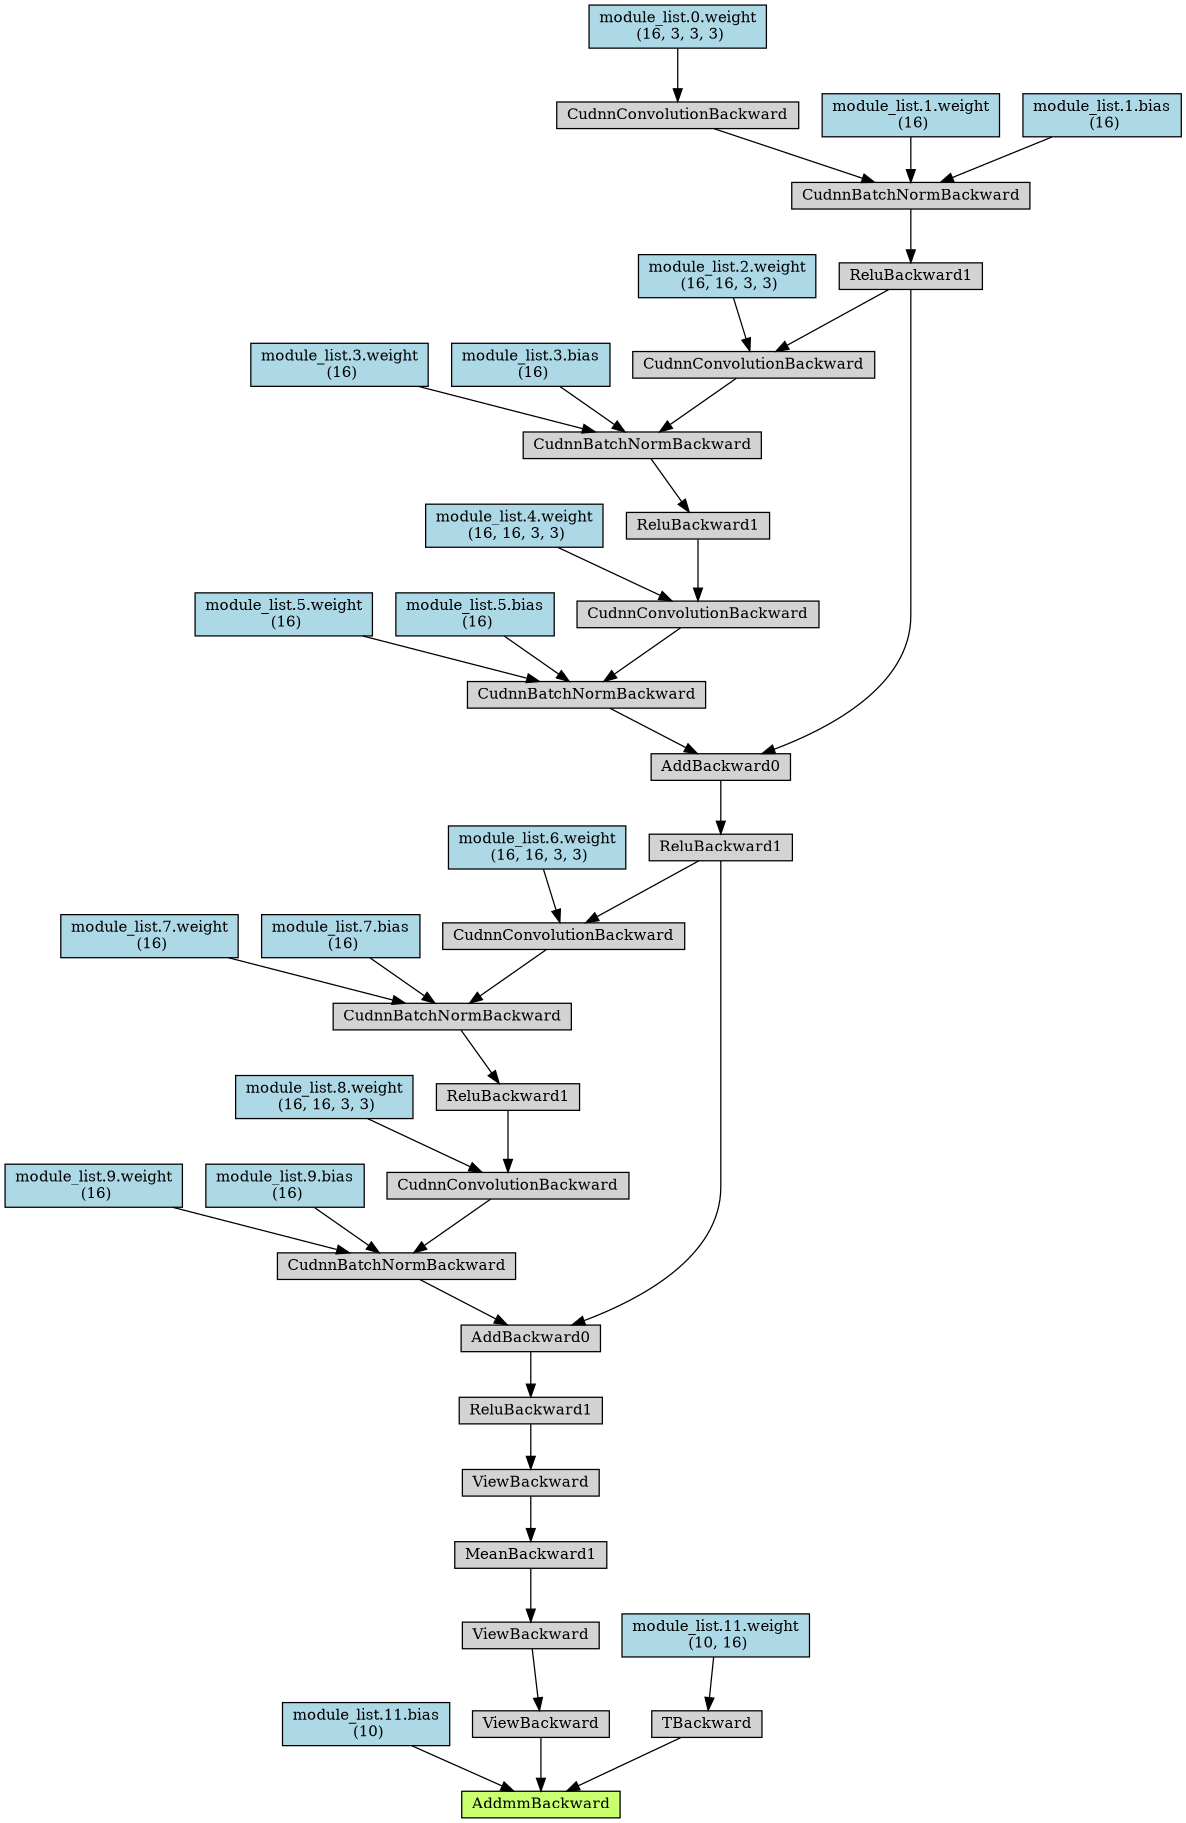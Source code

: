 digraph {
	graph [size="12.15,12.15"]
	node [align=left fontsize=12 height=0.2 ranksep=0.1 shape=box style=filled]
	140704663506168 [label=AddmmBackward fillcolor=darkolivegreen1]
	140704626375256 -> 140704663506168
	140704626375256 [label="module_list.11.bias
 (10)" fillcolor=lightblue]
	140704626372680 -> 140704663506168
	140704626372680 [label=ViewBackward]
	140704626375424 -> 140704626372680
	140704626375424 [label=ViewBackward]
	140704626375592 -> 140704626375424
	140704626375592 [label=MeanBackward1]
	140704626375704 -> 140704626375592
	140704626375704 [label=ViewBackward]
	140704626375816 -> 140704626375704
	140704626375816 [label=ReluBackward1]
	140704626375928 -> 140704626375816
	140704626375928 [label=AddBackward0]
	140704626376040 -> 140704626375928
	140704626376040 [label=ReluBackward1]
	140704626376208 -> 140704626376040
	140704626376208 [label=AddBackward0]
	140704626376376 -> 140704626376208
	140704626376376 [label=ReluBackward1]
	140704626376544 -> 140704626376376
	140704626376544 [label=CudnnBatchNormBackward]
	140704605593672 -> 140704626376544
	140704605593672 [label=CudnnConvolutionBackward]
	140704605593896 -> 140704605593672
	140704605593896 [label="module_list.0.weight
 (16, 3, 3, 3)" fillcolor=lightblue]
	140704605593728 -> 140704626376544
	140704605593728 [label="module_list.1.weight
 (16)" fillcolor=lightblue]
	140704605593784 -> 140704626376544
	140704605593784 [label="module_list.1.bias
 (16)" fillcolor=lightblue]
	140704626376432 -> 140704626376208
	140704626376432 [label=CudnnBatchNormBackward]
	140704626376600 -> 140704626376432
	140704626376600 [label=CudnnConvolutionBackward]
	140704605594008 -> 140704626376600
	140704605594008 [label=ReluBackward1]
	140704605594232 -> 140704605594008
	140704605594232 [label=CudnnBatchNormBackward]
	140704605594344 -> 140704605594232
	140704605594344 [label=CudnnConvolutionBackward]
	140704626376376 -> 140704605594344
	140704605594568 -> 140704605594344
	140704605594568 [label="module_list.2.weight
 (16, 16, 3, 3)" fillcolor=lightblue]
	140704605594400 -> 140704605594232
	140704605594400 [label="module_list.3.weight
 (16)" fillcolor=lightblue]
	140704605594456 -> 140704605594232
	140704605594456 [label="module_list.3.bias
 (16)" fillcolor=lightblue]
	140704605594120 -> 140704626376600
	140704605594120 [label="module_list.4.weight
 (16, 16, 3, 3)" fillcolor=lightblue]
	140704605593840 -> 140704626376432
	140704605593840 [label="module_list.5.weight
 (16)" fillcolor=lightblue]
	140704605593952 -> 140704626376432
	140704605593952 [label="module_list.5.bias
 (16)" fillcolor=lightblue]
	140704626376096 -> 140704626375928
	140704626376096 [label=CudnnBatchNormBackward]
	140704626376264 -> 140704626376096
	140704626376264 [label=CudnnConvolutionBackward]
	140704605594512 -> 140704626376264
	140704605594512 [label=ReluBackward1]
	140704605594736 -> 140704605594512
	140704605594736 [label=CudnnBatchNormBackward]
	140704605594680 -> 140704605594736
	140704605594680 [label=CudnnConvolutionBackward]
	140704626376040 -> 140704605594680
	140704605595016 -> 140704605594680
	140704605595016 [label="module_list.6.weight
 (16, 16, 3, 3)" fillcolor=lightblue]
	140704605594848 -> 140704605594736
	140704605594848 [label="module_list.7.weight
 (16)" fillcolor=lightblue]
	140704605594904 -> 140704605594736
	140704605594904 [label="module_list.7.bias
 (16)" fillcolor=lightblue]
	140704605594624 -> 140704626376264
	140704605594624 [label="module_list.8.weight
 (16, 16, 3, 3)" fillcolor=lightblue]
	140704626376488 -> 140704626376096
	140704626376488 [label="module_list.9.weight
 (16)" fillcolor=lightblue]
	140704605594064 -> 140704626376096
	140704605594064 [label="module_list.9.bias
 (16)" fillcolor=lightblue]
	140704626373016 -> 140704663506168
	140704626373016 [label=TBackward]
	140704626375536 -> 140704626373016
	140704626375536 [label="module_list.11.weight
 (10, 16)" fillcolor=lightblue]
}
